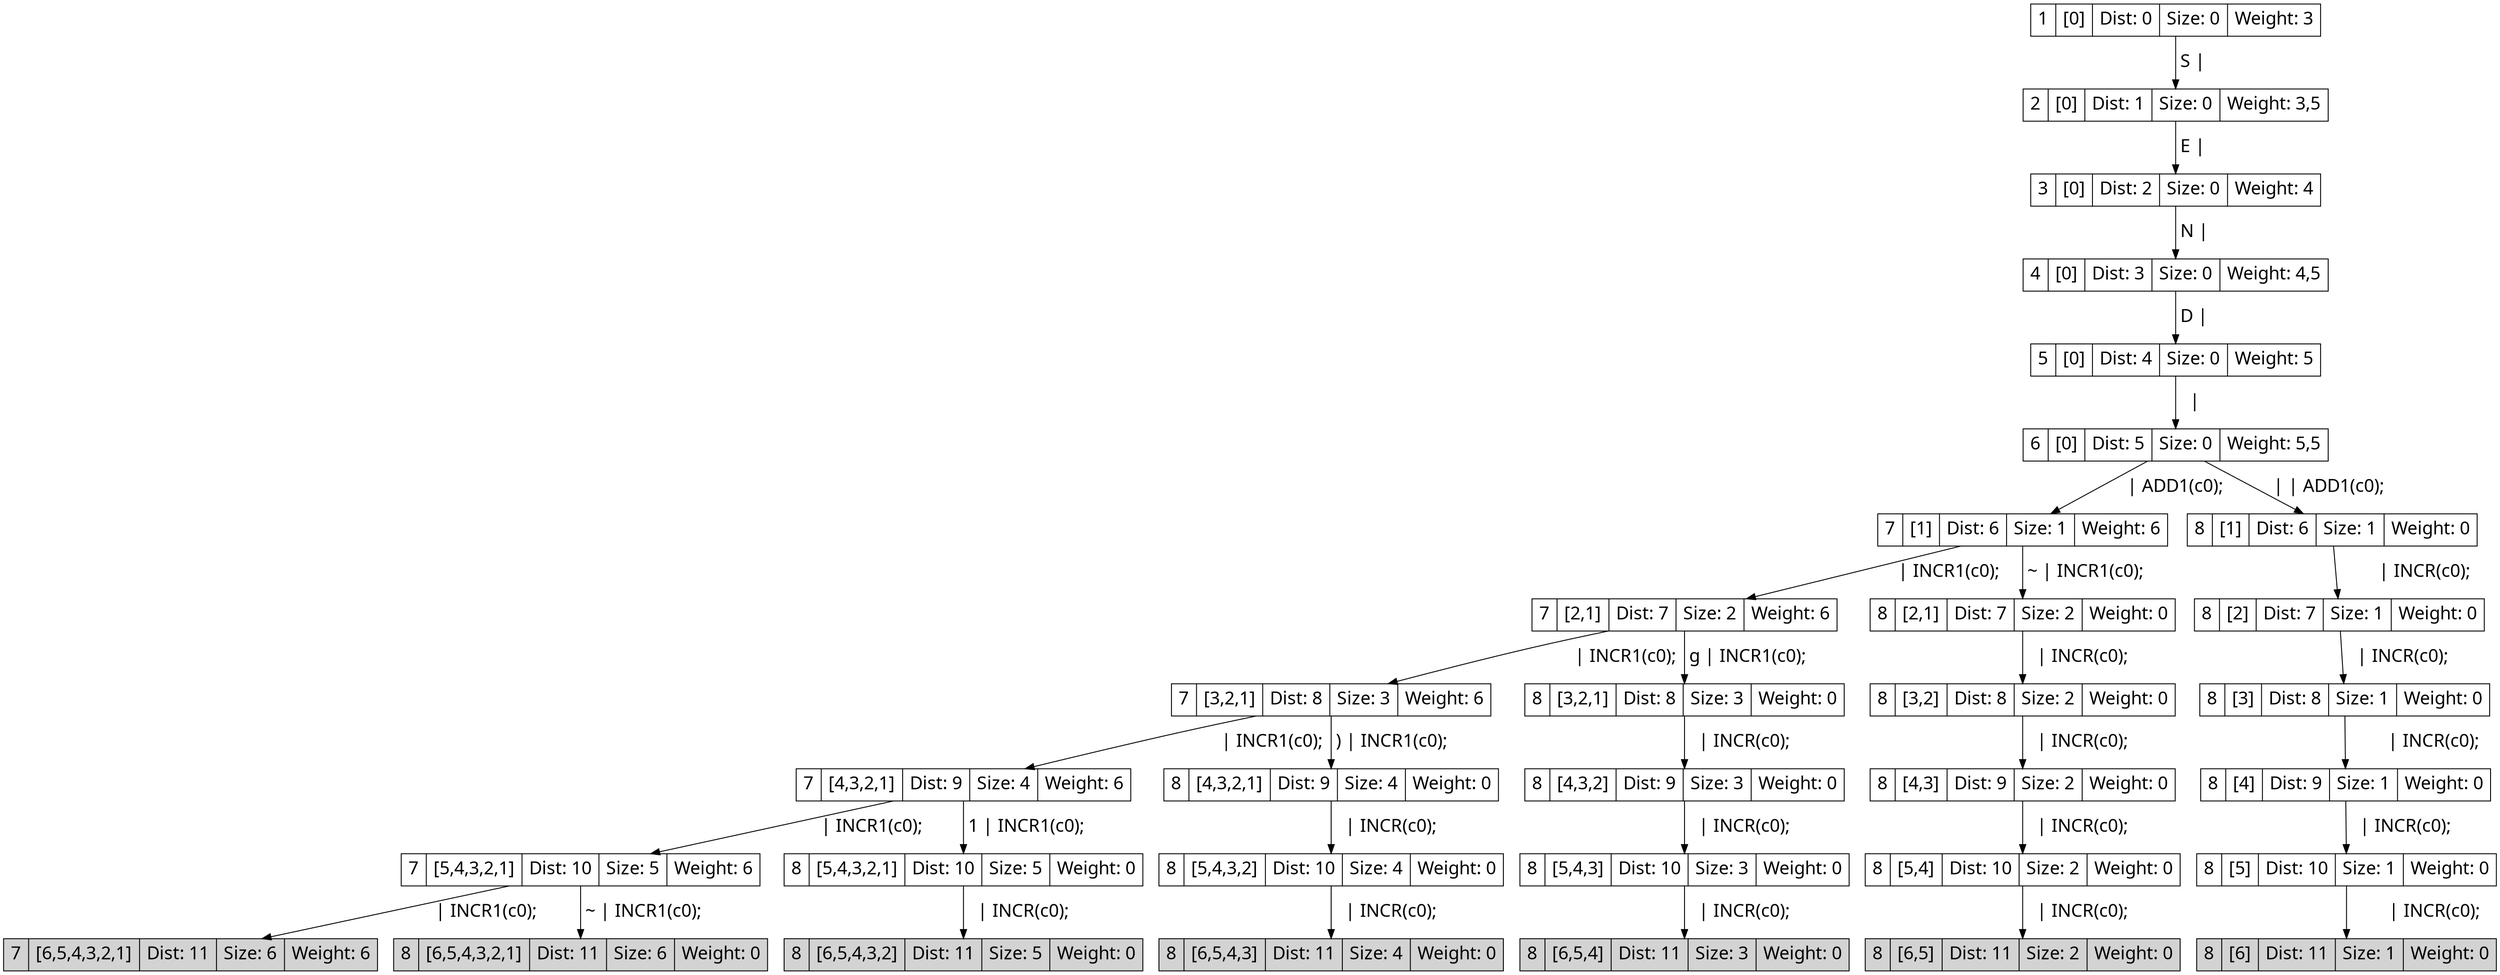 digraph g{
node[shape=record fontname=Calibri fontsize = 20]
edge[fontname = Calibri fontsize = 20]
0->1[label=" S | "]
0[label="1 | [0] | Dist: 0 | Size: 0 | Weight: 3"]
1[label="2 | [0] | Dist: 1 | Size: 0 | Weight: 3,5"]
1->2[label=" E | "]
1[label="2 | [0] | Dist: 1 | Size: 0 | Weight: 3,5"]
2[label="3 | [0] | Dist: 2 | Size: 0 | Weight: 4"]
2->3[label=" N | "]
2[label="3 | [0] | Dist: 2 | Size: 0 | Weight: 4"]
3[label="4 | [0] | Dist: 3 | Size: 0 | Weight: 4,5"]
3->4[label=" D | "]
3[label="4 | [0] | Dist: 3 | Size: 0 | Weight: 4,5"]
4[label="5 | [0] | Dist: 4 | Size: 0 | Weight: 5"]
4->5[label="   | "]
4[label="5 | [0] | Dist: 4 | Size: 0 | Weight: 5"]
5[label="6 | [0] | Dist: 5 | Size: 0 | Weight: 5,5"]
5->6[label="   | ADD1(c0); "]
5[label="6 | [0] | Dist: 5 | Size: 0 | Weight: 5,5"]
6[label="7 | [1] | Dist: 6 | Size: 1 | Weight: 6"]
5->7[label=" | | ADD1(c0); "]
5[label="6 | [0] | Dist: 5 | Size: 0 | Weight: 5,5"]
7[label="8 | [1] | Dist: 6 | Size: 1 | Weight: 0"]
6->8[label="   | INCR1(c0); "]
6[label="7 | [1] | Dist: 6 | Size: 1 | Weight: 6"]
8[label="7 | [2,1] | Dist: 7 | Size: 2 | Weight: 6"]
6->9[label=" ~ | INCR1(c0); "]
6[label="7 | [1] | Dist: 6 | Size: 1 | Weight: 6"]
9[label="8 | [2,1] | Dist: 7 | Size: 2 | Weight: 0"]
8->10[label=" 	 | INCR1(c0); "]
8[label="7 | [2,1] | Dist: 7 | Size: 2 | Weight: 6"]
10[label="7 | [3,2,1] | Dist: 8 | Size: 3 | Weight: 6"]
8->11[label=" g | INCR1(c0); "]
8[label="7 | [2,1] | Dist: 7 | Size: 2 | Weight: 6"]
11[label="8 | [3,2,1] | Dist: 8 | Size: 3 | Weight: 0"]
10->12[label=" 	 | INCR1(c0); "]
10[label="7 | [3,2,1] | Dist: 8 | Size: 3 | Weight: 6"]
12[label="7 | [4,3,2,1] | Dist: 9 | Size: 4 | Weight: 6"]
10->13[label=" ) | INCR1(c0); "]
10[label="7 | [3,2,1] | Dist: 8 | Size: 3 | Weight: 6"]
13[label="8 | [4,3,2,1] | Dist: 9 | Size: 4 | Weight: 0"]
12->14[label="   | INCR1(c0); "]
12[label="7 | [4,3,2,1] | Dist: 9 | Size: 4 | Weight: 6"]
14[label="7 | [5,4,3,2,1] | Dist: 10 | Size: 5 | Weight: 6"]
12->15[label=" 1 | INCR1(c0); "]
12[label="7 | [4,3,2,1] | Dist: 9 | Size: 4 | Weight: 6"]
15[label="8 | [5,4,3,2,1] | Dist: 10 | Size: 5 | Weight: 0"]
14->16[label="   | INCR1(c0); "]
14[label="7 | [5,4,3,2,1] | Dist: 10 | Size: 5 | Weight: 6"]
16[label="7 | [6,5,4,3,2,1] | Dist: 11 | Size: 6 | Weight: 6"]
16[fillcolor = lightgrey, style=filled]
14->17[label=" ~ | INCR1(c0); "]
14[label="7 | [5,4,3,2,1] | Dist: 10 | Size: 5 | Weight: 6"]
17[label="8 | [6,5,4,3,2,1] | Dist: 11 | Size: 6 | Weight: 0"]
17[fillcolor = lightgrey, style=filled]
15->18[label="   | INCR(c0); "]
15[label="8 | [5,4,3,2,1] | Dist: 10 | Size: 5 | Weight: 0"]
18[label="8 | [6,5,4,3,2] | Dist: 11 | Size: 5 | Weight: 0"]
18[fillcolor = lightgrey, style=filled]
7->19[label=" 	 | INCR(c0); "]
7[label="8 | [1] | Dist: 6 | Size: 1 | Weight: 0"]
19[label="8 | [2] | Dist: 7 | Size: 1 | Weight: 0"]
19->20[label="   | INCR(c0); "]
19[label="8 | [2] | Dist: 7 | Size: 1 | Weight: 0"]
20[label="8 | [3] | Dist: 8 | Size: 1 | Weight: 0"]
20->21[label=" 	 | INCR(c0); "]
20[label="8 | [3] | Dist: 8 | Size: 1 | Weight: 0"]
21[label="8 | [4] | Dist: 9 | Size: 1 | Weight: 0"]
21->22[label="   | INCR(c0); "]
21[label="8 | [4] | Dist: 9 | Size: 1 | Weight: 0"]
22[label="8 | [5] | Dist: 10 | Size: 1 | Weight: 0"]
22->23[label=" 	 | INCR(c0); "]
22[label="8 | [5] | Dist: 10 | Size: 1 | Weight: 0"]
23[label="8 | [6] | Dist: 11 | Size: 1 | Weight: 0"]
23[fillcolor = lightgrey, style=filled]
9->24[label="   | INCR(c0); "]
9[label="8 | [2,1] | Dist: 7 | Size: 2 | Weight: 0"]
24[label="8 | [3,2] | Dist: 8 | Size: 2 | Weight: 0"]
24->25[label="   | INCR(c0); "]
24[label="8 | [3,2] | Dist: 8 | Size: 2 | Weight: 0"]
25[label="8 | [4,3] | Dist: 9 | Size: 2 | Weight: 0"]
25->26[label="   | INCR(c0); "]
25[label="8 | [4,3] | Dist: 9 | Size: 2 | Weight: 0"]
26[label="8 | [5,4] | Dist: 10 | Size: 2 | Weight: 0"]
26->27[label="   | INCR(c0); "]
26[label="8 | [5,4] | Dist: 10 | Size: 2 | Weight: 0"]
27[label="8 | [6,5] | Dist: 11 | Size: 2 | Weight: 0"]
27[fillcolor = lightgrey, style=filled]
11->28[label="   | INCR(c0); "]
11[label="8 | [3,2,1] | Dist: 8 | Size: 3 | Weight: 0"]
28[label="8 | [4,3,2] | Dist: 9 | Size: 3 | Weight: 0"]
28->29[label="   | INCR(c0); "]
28[label="8 | [4,3,2] | Dist: 9 | Size: 3 | Weight: 0"]
29[label="8 | [5,4,3] | Dist: 10 | Size: 3 | Weight: 0"]
29->30[label="   | INCR(c0); "]
29[label="8 | [5,4,3] | Dist: 10 | Size: 3 | Weight: 0"]
30[label="8 | [6,5,4] | Dist: 11 | Size: 3 | Weight: 0"]
30[fillcolor = lightgrey, style=filled]
13->31[label="   | INCR(c0); "]
13[label="8 | [4,3,2,1] | Dist: 9 | Size: 4 | Weight: 0"]
31[label="8 | [5,4,3,2] | Dist: 10 | Size: 4 | Weight: 0"]
31->32[label="   | INCR(c0); "]
31[label="8 | [5,4,3,2] | Dist: 10 | Size: 4 | Weight: 0"]
32[label="8 | [6,5,4,3] | Dist: 11 | Size: 4 | Weight: 0"]
32[fillcolor = lightgrey, style=filled]}
